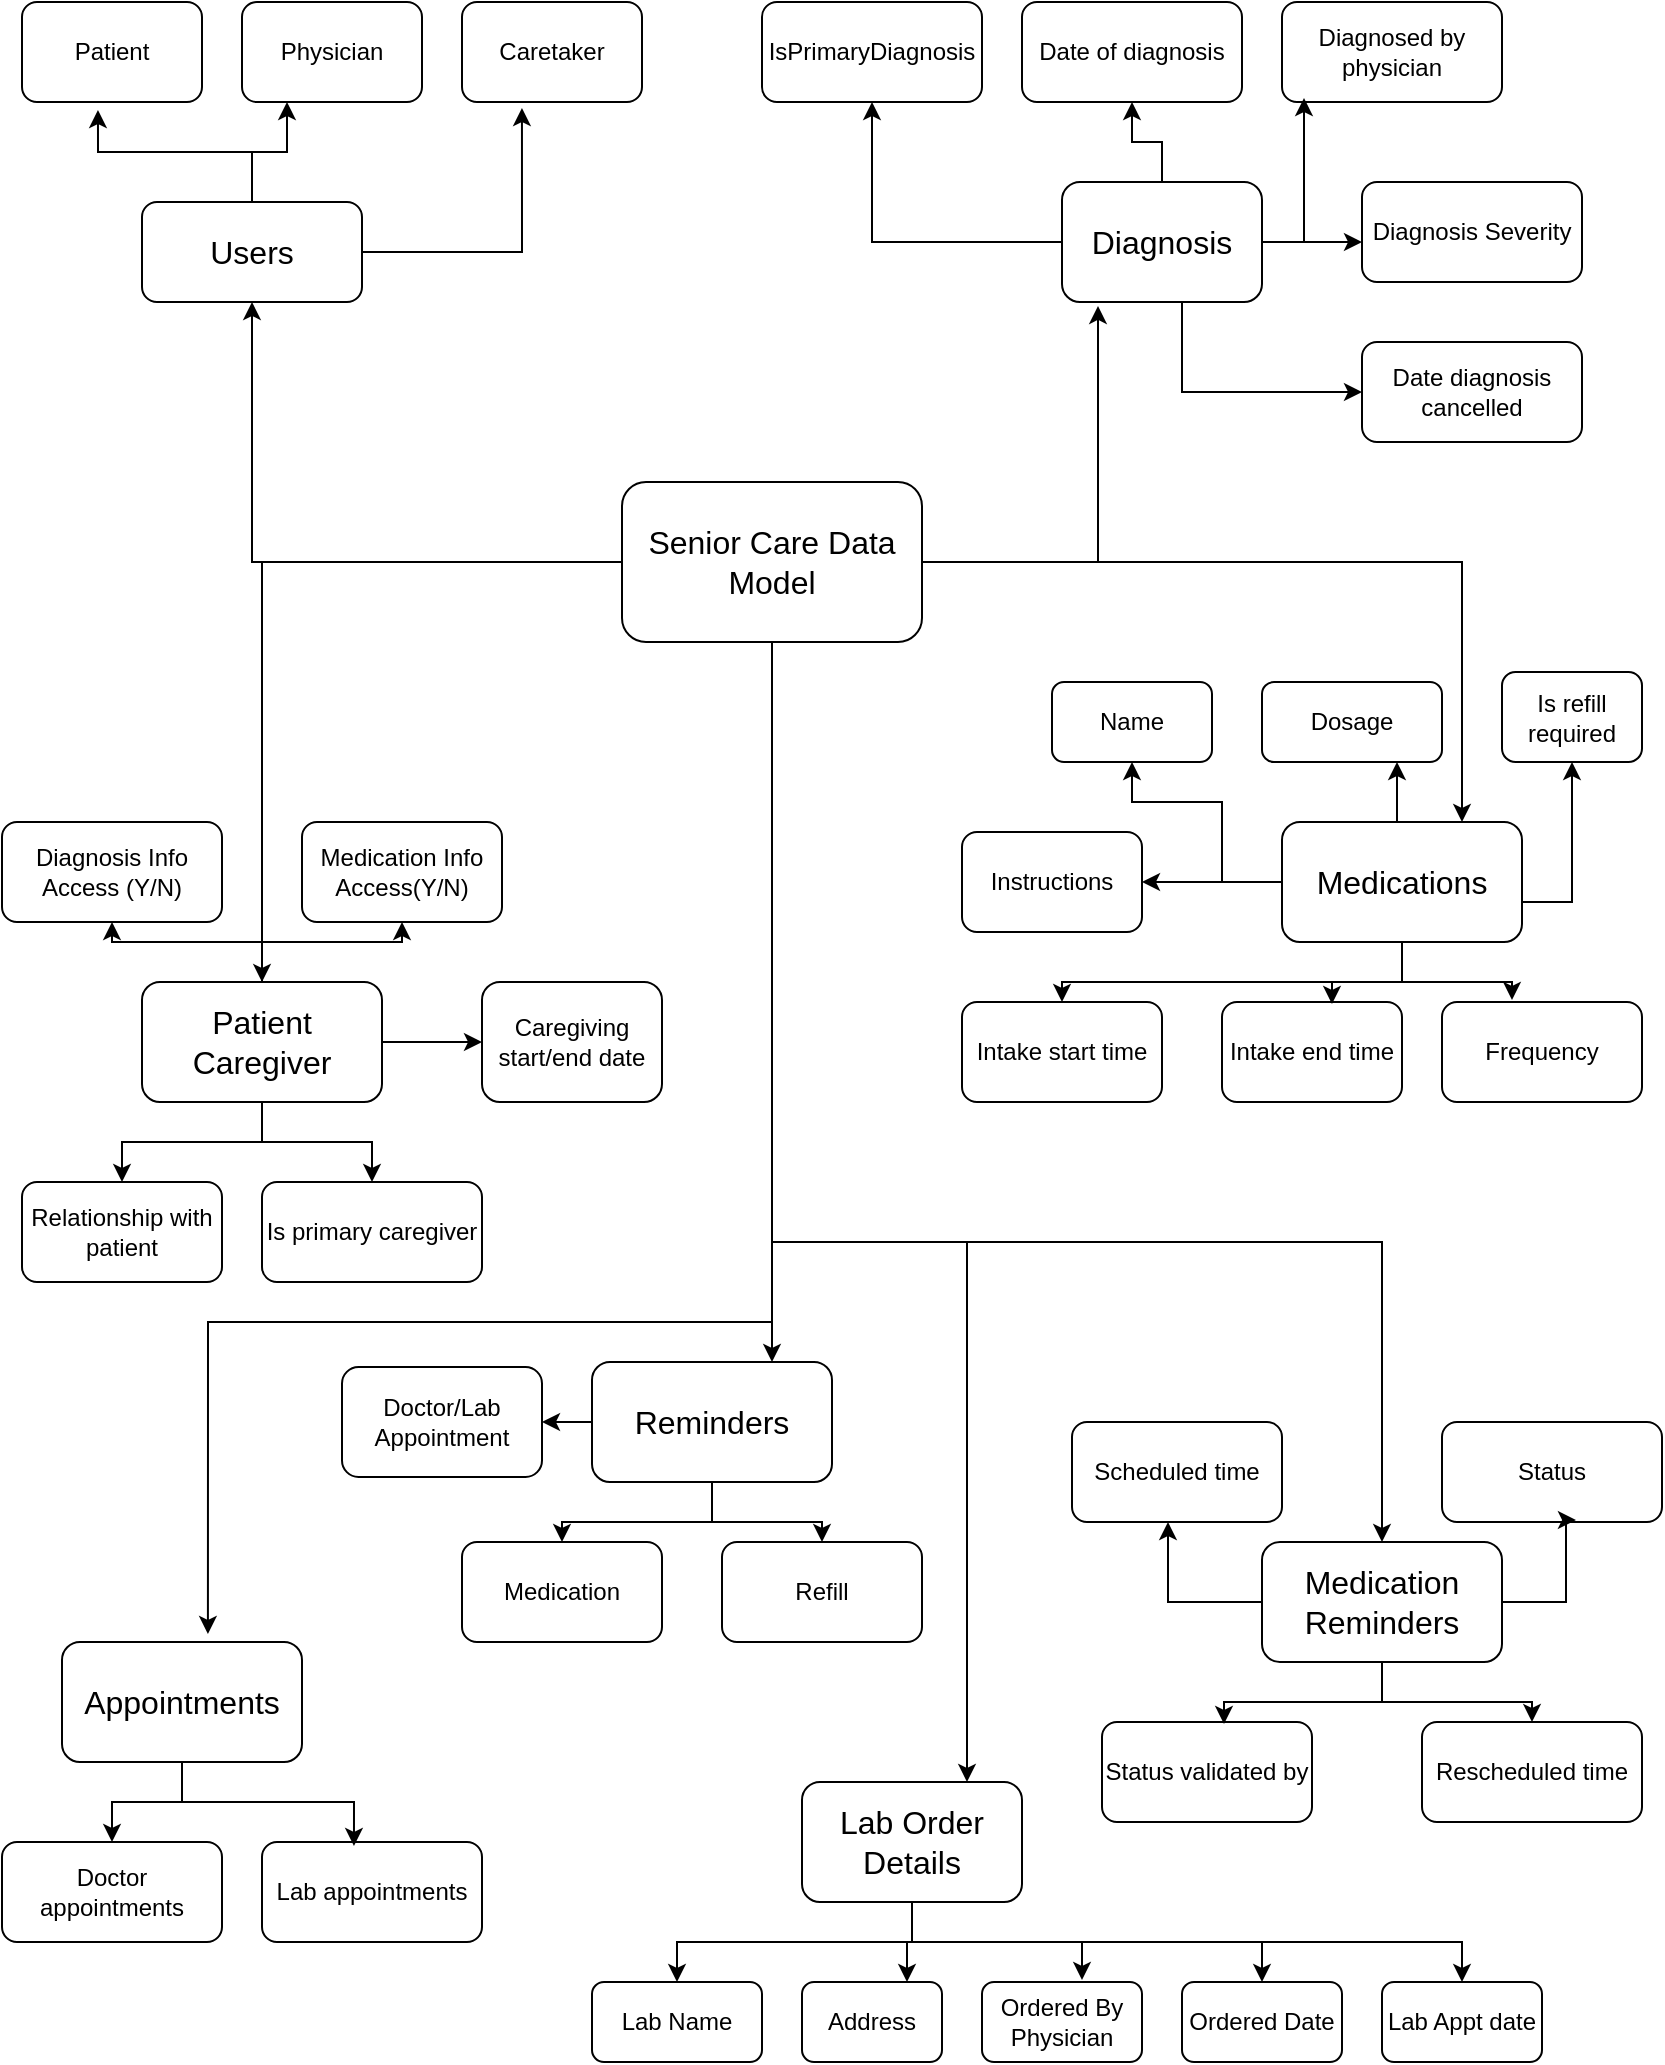 <mxfile version="24.6.4" type="github">
  <diagram name="Page-1" id="c8FxS6cVeipmENtJdd52">
    <mxGraphModel dx="1981" dy="1057" grid="1" gridSize="10" guides="1" tooltips="1" connect="1" arrows="1" fold="1" page="1" pageScale="1" pageWidth="850" pageHeight="1100" math="0" shadow="0">
      <root>
        <mxCell id="0" />
        <mxCell id="1" parent="0" />
        <mxCell id="24G2LlNa-_oyBwP8V9sJ-55" style="edgeStyle=orthogonalEdgeStyle;rounded=0;orthogonalLoop=1;jettySize=auto;html=1;entryX=0.5;entryY=1;entryDx=0;entryDy=0;" edge="1" parent="1" source="24G2LlNa-_oyBwP8V9sJ-1" target="24G2LlNa-_oyBwP8V9sJ-2">
          <mxGeometry relative="1" as="geometry" />
        </mxCell>
        <mxCell id="24G2LlNa-_oyBwP8V9sJ-57" style="edgeStyle=orthogonalEdgeStyle;rounded=0;orthogonalLoop=1;jettySize=auto;html=1;entryX=0.75;entryY=0;entryDx=0;entryDy=0;" edge="1" parent="1" source="24G2LlNa-_oyBwP8V9sJ-1" target="24G2LlNa-_oyBwP8V9sJ-18">
          <mxGeometry relative="1" as="geometry" />
        </mxCell>
        <mxCell id="24G2LlNa-_oyBwP8V9sJ-58" style="edgeStyle=orthogonalEdgeStyle;rounded=0;orthogonalLoop=1;jettySize=auto;html=1;entryX=0.5;entryY=0;entryDx=0;entryDy=0;" edge="1" parent="1" source="24G2LlNa-_oyBwP8V9sJ-1" target="24G2LlNa-_oyBwP8V9sJ-12">
          <mxGeometry relative="1" as="geometry" />
        </mxCell>
        <mxCell id="24G2LlNa-_oyBwP8V9sJ-59" style="edgeStyle=orthogonalEdgeStyle;rounded=0;orthogonalLoop=1;jettySize=auto;html=1;entryX=0.75;entryY=0;entryDx=0;entryDy=0;" edge="1" parent="1" source="24G2LlNa-_oyBwP8V9sJ-1" target="24G2LlNa-_oyBwP8V9sJ-35">
          <mxGeometry relative="1" as="geometry" />
        </mxCell>
        <mxCell id="24G2LlNa-_oyBwP8V9sJ-60" style="edgeStyle=orthogonalEdgeStyle;rounded=0;orthogonalLoop=1;jettySize=auto;html=1;" edge="1" parent="1" source="24G2LlNa-_oyBwP8V9sJ-1" target="24G2LlNa-_oyBwP8V9sJ-27">
          <mxGeometry relative="1" as="geometry">
            <Array as="points">
              <mxPoint x="395" y="680" />
              <mxPoint x="700" y="680" />
            </Array>
          </mxGeometry>
        </mxCell>
        <mxCell id="24G2LlNa-_oyBwP8V9sJ-83" style="edgeStyle=orthogonalEdgeStyle;rounded=0;orthogonalLoop=1;jettySize=auto;html=1;entryX=0.75;entryY=0;entryDx=0;entryDy=0;" edge="1" parent="1" source="24G2LlNa-_oyBwP8V9sJ-1" target="24G2LlNa-_oyBwP8V9sJ-77">
          <mxGeometry relative="1" as="geometry">
            <Array as="points">
              <mxPoint x="395" y="680" />
              <mxPoint x="493" y="680" />
            </Array>
          </mxGeometry>
        </mxCell>
        <mxCell id="24G2LlNa-_oyBwP8V9sJ-1" value="&lt;font size=&quot;3&quot;&gt;Senior Care Data Model&lt;/font&gt;" style="rounded=1;whiteSpace=wrap;html=1;" vertex="1" parent="1">
          <mxGeometry x="320" y="300" width="150" height="80" as="geometry" />
        </mxCell>
        <mxCell id="24G2LlNa-_oyBwP8V9sJ-40" style="edgeStyle=orthogonalEdgeStyle;rounded=0;orthogonalLoop=1;jettySize=auto;html=1;entryX=0.25;entryY=1;entryDx=0;entryDy=0;" edge="1" parent="1" source="24G2LlNa-_oyBwP8V9sJ-2" target="24G2LlNa-_oyBwP8V9sJ-4">
          <mxGeometry relative="1" as="geometry" />
        </mxCell>
        <mxCell id="24G2LlNa-_oyBwP8V9sJ-2" value="&lt;font size=&quot;3&quot;&gt;Users&lt;/font&gt;" style="rounded=1;whiteSpace=wrap;html=1;" vertex="1" parent="1">
          <mxGeometry x="80" y="160" width="110" height="50" as="geometry" />
        </mxCell>
        <mxCell id="24G2LlNa-_oyBwP8V9sJ-3" value="Patient" style="rounded=1;whiteSpace=wrap;html=1;" vertex="1" parent="1">
          <mxGeometry x="20" y="60" width="90" height="50" as="geometry" />
        </mxCell>
        <mxCell id="24G2LlNa-_oyBwP8V9sJ-4" value="Physician" style="rounded=1;whiteSpace=wrap;html=1;" vertex="1" parent="1">
          <mxGeometry x="130" y="60" width="90" height="50" as="geometry" />
        </mxCell>
        <mxCell id="24G2LlNa-_oyBwP8V9sJ-5" value="Caretaker" style="rounded=1;whiteSpace=wrap;html=1;" vertex="1" parent="1">
          <mxGeometry x="240" y="60" width="90" height="50" as="geometry" />
        </mxCell>
        <mxCell id="24G2LlNa-_oyBwP8V9sJ-42" value="" style="edgeStyle=orthogonalEdgeStyle;rounded=0;orthogonalLoop=1;jettySize=auto;html=1;" edge="1" parent="1" source="24G2LlNa-_oyBwP8V9sJ-6" target="24G2LlNa-_oyBwP8V9sJ-8">
          <mxGeometry relative="1" as="geometry" />
        </mxCell>
        <mxCell id="24G2LlNa-_oyBwP8V9sJ-43" style="edgeStyle=orthogonalEdgeStyle;rounded=0;orthogonalLoop=1;jettySize=auto;html=1;entryX=0.5;entryY=1;entryDx=0;entryDy=0;" edge="1" parent="1" source="24G2LlNa-_oyBwP8V9sJ-6" target="24G2LlNa-_oyBwP8V9sJ-7">
          <mxGeometry relative="1" as="geometry" />
        </mxCell>
        <mxCell id="24G2LlNa-_oyBwP8V9sJ-47" style="edgeStyle=orthogonalEdgeStyle;rounded=0;orthogonalLoop=1;jettySize=auto;html=1;" edge="1" parent="1" source="24G2LlNa-_oyBwP8V9sJ-6" target="24G2LlNa-_oyBwP8V9sJ-11">
          <mxGeometry relative="1" as="geometry">
            <Array as="points">
              <mxPoint x="600" y="255" />
            </Array>
          </mxGeometry>
        </mxCell>
        <mxCell id="24G2LlNa-_oyBwP8V9sJ-6" value="&lt;font size=&quot;3&quot;&gt;Diagnosis&lt;/font&gt;" style="rounded=1;whiteSpace=wrap;html=1;" vertex="1" parent="1">
          <mxGeometry x="540" y="150" width="100" height="60" as="geometry" />
        </mxCell>
        <mxCell id="24G2LlNa-_oyBwP8V9sJ-7" value="IsPrimaryDiagnosis" style="rounded=1;whiteSpace=wrap;html=1;" vertex="1" parent="1">
          <mxGeometry x="390" y="60" width="110" height="50" as="geometry" />
        </mxCell>
        <mxCell id="24G2LlNa-_oyBwP8V9sJ-8" value="Date of diagnosis" style="rounded=1;whiteSpace=wrap;html=1;" vertex="1" parent="1">
          <mxGeometry x="520" y="60" width="110" height="50" as="geometry" />
        </mxCell>
        <mxCell id="24G2LlNa-_oyBwP8V9sJ-9" value="Diagnosed by physician" style="rounded=1;whiteSpace=wrap;html=1;" vertex="1" parent="1">
          <mxGeometry x="650" y="60" width="110" height="50" as="geometry" />
        </mxCell>
        <mxCell id="24G2LlNa-_oyBwP8V9sJ-10" value="Diagnosis Severity" style="rounded=1;whiteSpace=wrap;html=1;" vertex="1" parent="1">
          <mxGeometry x="690" y="150" width="110" height="50" as="geometry" />
        </mxCell>
        <mxCell id="24G2LlNa-_oyBwP8V9sJ-11" value="Date diagnosis cancelled" style="rounded=1;whiteSpace=wrap;html=1;" vertex="1" parent="1">
          <mxGeometry x="690" y="230" width="110" height="50" as="geometry" />
        </mxCell>
        <mxCell id="24G2LlNa-_oyBwP8V9sJ-62" style="edgeStyle=orthogonalEdgeStyle;rounded=0;orthogonalLoop=1;jettySize=auto;html=1;" edge="1" parent="1" source="24G2LlNa-_oyBwP8V9sJ-12" target="24G2LlNa-_oyBwP8V9sJ-15">
          <mxGeometry relative="1" as="geometry" />
        </mxCell>
        <mxCell id="24G2LlNa-_oyBwP8V9sJ-63" style="edgeStyle=orthogonalEdgeStyle;rounded=0;orthogonalLoop=1;jettySize=auto;html=1;entryX=0.5;entryY=0;entryDx=0;entryDy=0;" edge="1" parent="1" source="24G2LlNa-_oyBwP8V9sJ-12" target="24G2LlNa-_oyBwP8V9sJ-13">
          <mxGeometry relative="1" as="geometry" />
        </mxCell>
        <mxCell id="24G2LlNa-_oyBwP8V9sJ-64" style="edgeStyle=orthogonalEdgeStyle;rounded=0;orthogonalLoop=1;jettySize=auto;html=1;entryX=0.5;entryY=0;entryDx=0;entryDy=0;" edge="1" parent="1" source="24G2LlNa-_oyBwP8V9sJ-12" target="24G2LlNa-_oyBwP8V9sJ-14">
          <mxGeometry relative="1" as="geometry" />
        </mxCell>
        <mxCell id="24G2LlNa-_oyBwP8V9sJ-66" style="edgeStyle=orthogonalEdgeStyle;rounded=0;orthogonalLoop=1;jettySize=auto;html=1;entryDx=0;entryDy=0;" edge="1" parent="1" source="24G2LlNa-_oyBwP8V9sJ-12" target="24G2LlNa-_oyBwP8V9sJ-16">
          <mxGeometry relative="1" as="geometry" />
        </mxCell>
        <mxCell id="24G2LlNa-_oyBwP8V9sJ-67" style="edgeStyle=orthogonalEdgeStyle;rounded=0;orthogonalLoop=1;jettySize=auto;html=1;entryX=0.5;entryY=1;entryDx=0;entryDy=0;" edge="1" parent="1" source="24G2LlNa-_oyBwP8V9sJ-12" target="24G2LlNa-_oyBwP8V9sJ-17">
          <mxGeometry relative="1" as="geometry" />
        </mxCell>
        <mxCell id="24G2LlNa-_oyBwP8V9sJ-12" value="&lt;font size=&quot;3&quot;&gt;Patient Caregiver&lt;/font&gt;" style="rounded=1;whiteSpace=wrap;html=1;" vertex="1" parent="1">
          <mxGeometry x="80" y="550" width="120" height="60" as="geometry" />
        </mxCell>
        <mxCell id="24G2LlNa-_oyBwP8V9sJ-13" value="Relationship with patient" style="rounded=1;whiteSpace=wrap;html=1;" vertex="1" parent="1">
          <mxGeometry x="20" y="650" width="100" height="50" as="geometry" />
        </mxCell>
        <mxCell id="24G2LlNa-_oyBwP8V9sJ-14" value="Is primary caregiver" style="rounded=1;whiteSpace=wrap;html=1;" vertex="1" parent="1">
          <mxGeometry x="140" y="650" width="110" height="50" as="geometry" />
        </mxCell>
        <mxCell id="24G2LlNa-_oyBwP8V9sJ-15" value="Caregiving start/end date" style="rounded=1;whiteSpace=wrap;html=1;" vertex="1" parent="1">
          <mxGeometry x="250" y="550" width="90" height="60" as="geometry" />
        </mxCell>
        <mxCell id="24G2LlNa-_oyBwP8V9sJ-16" value="Diagnosis Info Access (Y/N)" style="rounded=1;whiteSpace=wrap;html=1;" vertex="1" parent="1">
          <mxGeometry x="10" y="470" width="110" height="50" as="geometry" />
        </mxCell>
        <mxCell id="24G2LlNa-_oyBwP8V9sJ-17" value="Medication Info Access(Y/N)" style="rounded=1;whiteSpace=wrap;html=1;" vertex="1" parent="1">
          <mxGeometry x="160" y="470" width="100" height="50" as="geometry" />
        </mxCell>
        <mxCell id="24G2LlNa-_oyBwP8V9sJ-48" style="edgeStyle=orthogonalEdgeStyle;rounded=0;orthogonalLoop=1;jettySize=auto;html=1;exitX=0.5;exitY=0;exitDx=0;exitDy=0;entryX=0.75;entryY=1;entryDx=0;entryDy=0;" edge="1" parent="1" source="24G2LlNa-_oyBwP8V9sJ-18" target="24G2LlNa-_oyBwP8V9sJ-20">
          <mxGeometry relative="1" as="geometry" />
        </mxCell>
        <mxCell id="24G2LlNa-_oyBwP8V9sJ-50" style="edgeStyle=orthogonalEdgeStyle;rounded=0;orthogonalLoop=1;jettySize=auto;html=1;entryX=0.5;entryY=1;entryDx=0;entryDy=0;" edge="1" parent="1" source="24G2LlNa-_oyBwP8V9sJ-18" target="24G2LlNa-_oyBwP8V9sJ-19">
          <mxGeometry relative="1" as="geometry">
            <Array as="points">
              <mxPoint x="620" y="500" />
              <mxPoint x="620" y="460" />
              <mxPoint x="575" y="460" />
            </Array>
          </mxGeometry>
        </mxCell>
        <mxCell id="24G2LlNa-_oyBwP8V9sJ-54" style="edgeStyle=orthogonalEdgeStyle;rounded=0;orthogonalLoop=1;jettySize=auto;html=1;" edge="1" parent="1" source="24G2LlNa-_oyBwP8V9sJ-18" target="24G2LlNa-_oyBwP8V9sJ-21">
          <mxGeometry relative="1" as="geometry">
            <Array as="points">
              <mxPoint x="710" y="550" />
              <mxPoint x="540" y="550" />
            </Array>
          </mxGeometry>
        </mxCell>
        <mxCell id="24G2LlNa-_oyBwP8V9sJ-18" value="&lt;font style=&quot;font-size: 16px;&quot;&gt;Medications&lt;/font&gt;" style="rounded=1;whiteSpace=wrap;html=1;" vertex="1" parent="1">
          <mxGeometry x="650" y="470" width="120" height="60" as="geometry" />
        </mxCell>
        <mxCell id="24G2LlNa-_oyBwP8V9sJ-19" value="Name" style="rounded=1;whiteSpace=wrap;html=1;" vertex="1" parent="1">
          <mxGeometry x="535" y="400" width="80" height="40" as="geometry" />
        </mxCell>
        <mxCell id="24G2LlNa-_oyBwP8V9sJ-20" value="Dosage" style="rounded=1;whiteSpace=wrap;html=1;" vertex="1" parent="1">
          <mxGeometry x="640" y="400" width="90" height="40" as="geometry" />
        </mxCell>
        <mxCell id="24G2LlNa-_oyBwP8V9sJ-21" value="Intake start time" style="rounded=1;whiteSpace=wrap;html=1;" vertex="1" parent="1">
          <mxGeometry x="490" y="560" width="100" height="50" as="geometry" />
        </mxCell>
        <mxCell id="24G2LlNa-_oyBwP8V9sJ-22" value="Intake end time" style="rounded=1;whiteSpace=wrap;html=1;" vertex="1" parent="1">
          <mxGeometry x="620" y="560" width="90" height="50" as="geometry" />
        </mxCell>
        <mxCell id="24G2LlNa-_oyBwP8V9sJ-23" value="Frequency" style="rounded=1;whiteSpace=wrap;html=1;" vertex="1" parent="1">
          <mxGeometry x="730" y="560" width="100" height="50" as="geometry" />
        </mxCell>
        <mxCell id="24G2LlNa-_oyBwP8V9sJ-24" value="Instructions" style="rounded=1;whiteSpace=wrap;html=1;" vertex="1" parent="1">
          <mxGeometry x="490" y="475" width="90" height="50" as="geometry" />
        </mxCell>
        <mxCell id="24G2LlNa-_oyBwP8V9sJ-25" value="Is refill required" style="rounded=1;whiteSpace=wrap;html=1;" vertex="1" parent="1">
          <mxGeometry x="760" y="395" width="70" height="45" as="geometry" />
        </mxCell>
        <mxCell id="24G2LlNa-_oyBwP8V9sJ-73" style="edgeStyle=orthogonalEdgeStyle;rounded=0;orthogonalLoop=1;jettySize=auto;html=1;entryDx=0;entryDy=0;" edge="1" parent="1" source="24G2LlNa-_oyBwP8V9sJ-27" target="24G2LlNa-_oyBwP8V9sJ-31">
          <mxGeometry relative="1" as="geometry">
            <Array as="points">
              <mxPoint x="593" y="860" />
            </Array>
          </mxGeometry>
        </mxCell>
        <mxCell id="24G2LlNa-_oyBwP8V9sJ-76" style="edgeStyle=orthogonalEdgeStyle;rounded=0;orthogonalLoop=1;jettySize=auto;html=1;entryX=0.5;entryY=0;entryDx=0;entryDy=0;" edge="1" parent="1" source="24G2LlNa-_oyBwP8V9sJ-27" target="24G2LlNa-_oyBwP8V9sJ-34">
          <mxGeometry relative="1" as="geometry" />
        </mxCell>
        <mxCell id="24G2LlNa-_oyBwP8V9sJ-27" value="&lt;font size=&quot;3&quot;&gt;Medication Reminders&lt;/font&gt;" style="rounded=1;whiteSpace=wrap;html=1;" vertex="1" parent="1">
          <mxGeometry x="640" y="830" width="120" height="60" as="geometry" />
        </mxCell>
        <mxCell id="24G2LlNa-_oyBwP8V9sJ-71" style="edgeStyle=orthogonalEdgeStyle;rounded=0;orthogonalLoop=1;jettySize=auto;html=1;entryX=0.5;entryY=0;entryDx=0;entryDy=0;" edge="1" parent="1" source="24G2LlNa-_oyBwP8V9sJ-28" target="24G2LlNa-_oyBwP8V9sJ-29">
          <mxGeometry relative="1" as="geometry" />
        </mxCell>
        <mxCell id="24G2LlNa-_oyBwP8V9sJ-28" value="&lt;font size=&quot;3&quot;&gt;Appointments&lt;/font&gt;" style="rounded=1;whiteSpace=wrap;html=1;" vertex="1" parent="1">
          <mxGeometry x="40" y="880" width="120" height="60" as="geometry" />
        </mxCell>
        <mxCell id="24G2LlNa-_oyBwP8V9sJ-29" value="Doctor appointments" style="rounded=1;whiteSpace=wrap;html=1;" vertex="1" parent="1">
          <mxGeometry x="10" y="980" width="110" height="50" as="geometry" />
        </mxCell>
        <mxCell id="24G2LlNa-_oyBwP8V9sJ-30" value="Lab appointments" style="rounded=1;whiteSpace=wrap;html=1;" vertex="1" parent="1">
          <mxGeometry x="140" y="980" width="110" height="50" as="geometry" />
        </mxCell>
        <mxCell id="24G2LlNa-_oyBwP8V9sJ-31" value="Scheduled time" style="rounded=1;whiteSpace=wrap;html=1;" vertex="1" parent="1">
          <mxGeometry x="545" y="770" width="105" height="50" as="geometry" />
        </mxCell>
        <mxCell id="24G2LlNa-_oyBwP8V9sJ-32" value="Status" style="rounded=1;whiteSpace=wrap;html=1;" vertex="1" parent="1">
          <mxGeometry x="730" y="770" width="110" height="50" as="geometry" />
        </mxCell>
        <mxCell id="24G2LlNa-_oyBwP8V9sJ-33" value="Status validated by" style="rounded=1;whiteSpace=wrap;html=1;" vertex="1" parent="1">
          <mxGeometry x="560" y="920" width="105" height="50" as="geometry" />
        </mxCell>
        <mxCell id="24G2LlNa-_oyBwP8V9sJ-34" value="Rescheduled time" style="rounded=1;whiteSpace=wrap;html=1;" vertex="1" parent="1">
          <mxGeometry x="720" y="920" width="110" height="50" as="geometry" />
        </mxCell>
        <mxCell id="24G2LlNa-_oyBwP8V9sJ-68" style="edgeStyle=orthogonalEdgeStyle;rounded=0;orthogonalLoop=1;jettySize=auto;html=1;entryX=1;entryY=0.5;entryDx=0;entryDy=0;" edge="1" parent="1" source="24G2LlNa-_oyBwP8V9sJ-35" target="24G2LlNa-_oyBwP8V9sJ-38">
          <mxGeometry relative="1" as="geometry" />
        </mxCell>
        <mxCell id="24G2LlNa-_oyBwP8V9sJ-69" style="edgeStyle=orthogonalEdgeStyle;rounded=0;orthogonalLoop=1;jettySize=auto;html=1;entryX=0.5;entryY=0;entryDx=0;entryDy=0;" edge="1" parent="1" source="24G2LlNa-_oyBwP8V9sJ-35" target="24G2LlNa-_oyBwP8V9sJ-36">
          <mxGeometry relative="1" as="geometry" />
        </mxCell>
        <mxCell id="24G2LlNa-_oyBwP8V9sJ-70" style="edgeStyle=orthogonalEdgeStyle;rounded=0;orthogonalLoop=1;jettySize=auto;html=1;entryX=0.5;entryY=0;entryDx=0;entryDy=0;" edge="1" parent="1" source="24G2LlNa-_oyBwP8V9sJ-35" target="24G2LlNa-_oyBwP8V9sJ-37">
          <mxGeometry relative="1" as="geometry" />
        </mxCell>
        <mxCell id="24G2LlNa-_oyBwP8V9sJ-35" value="&lt;font size=&quot;3&quot;&gt;Reminders&lt;/font&gt;" style="rounded=1;whiteSpace=wrap;html=1;" vertex="1" parent="1">
          <mxGeometry x="305" y="740" width="120" height="60" as="geometry" />
        </mxCell>
        <mxCell id="24G2LlNa-_oyBwP8V9sJ-36" value="Medication" style="rounded=1;whiteSpace=wrap;html=1;" vertex="1" parent="1">
          <mxGeometry x="240" y="830" width="100" height="50" as="geometry" />
        </mxCell>
        <mxCell id="24G2LlNa-_oyBwP8V9sJ-37" value="Refill" style="rounded=1;whiteSpace=wrap;html=1;" vertex="1" parent="1">
          <mxGeometry x="370" y="830" width="100" height="50" as="geometry" />
        </mxCell>
        <mxCell id="24G2LlNa-_oyBwP8V9sJ-38" value="Doctor/Lab Appointment" style="rounded=1;whiteSpace=wrap;html=1;" vertex="1" parent="1">
          <mxGeometry x="180" y="742.5" width="100" height="55" as="geometry" />
        </mxCell>
        <mxCell id="24G2LlNa-_oyBwP8V9sJ-39" style="edgeStyle=orthogonalEdgeStyle;rounded=0;orthogonalLoop=1;jettySize=auto;html=1;entryX=0.422;entryY=1.08;entryDx=0;entryDy=0;entryPerimeter=0;" edge="1" parent="1" source="24G2LlNa-_oyBwP8V9sJ-2" target="24G2LlNa-_oyBwP8V9sJ-3">
          <mxGeometry relative="1" as="geometry" />
        </mxCell>
        <mxCell id="24G2LlNa-_oyBwP8V9sJ-41" style="edgeStyle=orthogonalEdgeStyle;rounded=0;orthogonalLoop=1;jettySize=auto;html=1;entryX=0.333;entryY=1.06;entryDx=0;entryDy=0;entryPerimeter=0;" edge="1" parent="1" source="24G2LlNa-_oyBwP8V9sJ-2" target="24G2LlNa-_oyBwP8V9sJ-5">
          <mxGeometry relative="1" as="geometry" />
        </mxCell>
        <mxCell id="24G2LlNa-_oyBwP8V9sJ-44" style="edgeStyle=orthogonalEdgeStyle;rounded=0;orthogonalLoop=1;jettySize=auto;html=1;" edge="1" parent="1" source="24G2LlNa-_oyBwP8V9sJ-6">
          <mxGeometry relative="1" as="geometry">
            <mxPoint x="690" y="180" as="targetPoint" />
          </mxGeometry>
        </mxCell>
        <mxCell id="24G2LlNa-_oyBwP8V9sJ-45" style="edgeStyle=orthogonalEdgeStyle;rounded=0;orthogonalLoop=1;jettySize=auto;html=1;entryX=0.1;entryY=0.96;entryDx=0;entryDy=0;entryPerimeter=0;" edge="1" parent="1" source="24G2LlNa-_oyBwP8V9sJ-6" target="24G2LlNa-_oyBwP8V9sJ-9">
          <mxGeometry relative="1" as="geometry" />
        </mxCell>
        <mxCell id="24G2LlNa-_oyBwP8V9sJ-49" style="edgeStyle=orthogonalEdgeStyle;rounded=0;orthogonalLoop=1;jettySize=auto;html=1;entryDx=0;entryDy=0;entryPerimeter=0;" edge="1" parent="1" source="24G2LlNa-_oyBwP8V9sJ-18" target="24G2LlNa-_oyBwP8V9sJ-24">
          <mxGeometry relative="1" as="geometry" />
        </mxCell>
        <mxCell id="24G2LlNa-_oyBwP8V9sJ-51" style="edgeStyle=orthogonalEdgeStyle;rounded=0;orthogonalLoop=1;jettySize=auto;html=1;entryDx=0;entryDy=0;entryPerimeter=0;" edge="1" parent="1" source="24G2LlNa-_oyBwP8V9sJ-18" target="24G2LlNa-_oyBwP8V9sJ-25">
          <mxGeometry relative="1" as="geometry">
            <Array as="points">
              <mxPoint x="795" y="510" />
            </Array>
          </mxGeometry>
        </mxCell>
        <mxCell id="24G2LlNa-_oyBwP8V9sJ-52" style="edgeStyle=orthogonalEdgeStyle;rounded=0;orthogonalLoop=1;jettySize=auto;html=1;entryX=0.611;entryY=0.02;entryDx=0;entryDy=0;entryPerimeter=0;" edge="1" parent="1" source="24G2LlNa-_oyBwP8V9sJ-18" target="24G2LlNa-_oyBwP8V9sJ-22">
          <mxGeometry relative="1" as="geometry" />
        </mxCell>
        <mxCell id="24G2LlNa-_oyBwP8V9sJ-53" style="edgeStyle=orthogonalEdgeStyle;rounded=0;orthogonalLoop=1;jettySize=auto;html=1;entryX=0.35;entryY=-0.02;entryDx=0;entryDy=0;entryPerimeter=0;" edge="1" parent="1" source="24G2LlNa-_oyBwP8V9sJ-18" target="24G2LlNa-_oyBwP8V9sJ-23">
          <mxGeometry relative="1" as="geometry" />
        </mxCell>
        <mxCell id="24G2LlNa-_oyBwP8V9sJ-56" style="edgeStyle=orthogonalEdgeStyle;rounded=0;orthogonalLoop=1;jettySize=auto;html=1;entryX=0.18;entryY=1.033;entryDx=0;entryDy=0;entryPerimeter=0;" edge="1" parent="1" source="24G2LlNa-_oyBwP8V9sJ-1" target="24G2LlNa-_oyBwP8V9sJ-6">
          <mxGeometry relative="1" as="geometry" />
        </mxCell>
        <mxCell id="24G2LlNa-_oyBwP8V9sJ-61" style="edgeStyle=orthogonalEdgeStyle;rounded=0;orthogonalLoop=1;jettySize=auto;html=1;entryX=0.608;entryY=-0.067;entryDx=0;entryDy=0;entryPerimeter=0;" edge="1" parent="1" source="24G2LlNa-_oyBwP8V9sJ-1" target="24G2LlNa-_oyBwP8V9sJ-28">
          <mxGeometry relative="1" as="geometry">
            <Array as="points">
              <mxPoint x="395" y="720" />
              <mxPoint x="113" y="720" />
            </Array>
          </mxGeometry>
        </mxCell>
        <mxCell id="24G2LlNa-_oyBwP8V9sJ-72" style="edgeStyle=orthogonalEdgeStyle;rounded=0;orthogonalLoop=1;jettySize=auto;html=1;entryX=0.418;entryY=0.04;entryDx=0;entryDy=0;entryPerimeter=0;" edge="1" parent="1" source="24G2LlNa-_oyBwP8V9sJ-28" target="24G2LlNa-_oyBwP8V9sJ-30">
          <mxGeometry relative="1" as="geometry" />
        </mxCell>
        <mxCell id="24G2LlNa-_oyBwP8V9sJ-74" style="edgeStyle=orthogonalEdgeStyle;rounded=0;orthogonalLoop=1;jettySize=auto;html=1;entryX=0.609;entryY=0.98;entryDx=0;entryDy=0;entryPerimeter=0;" edge="1" parent="1" source="24G2LlNa-_oyBwP8V9sJ-27" target="24G2LlNa-_oyBwP8V9sJ-32">
          <mxGeometry relative="1" as="geometry">
            <Array as="points">
              <mxPoint x="792" y="860" />
            </Array>
          </mxGeometry>
        </mxCell>
        <mxCell id="24G2LlNa-_oyBwP8V9sJ-85" style="edgeStyle=orthogonalEdgeStyle;rounded=0;orthogonalLoop=1;jettySize=auto;html=1;entryX=0.5;entryY=0;entryDx=0;entryDy=0;" edge="1" parent="1" source="24G2LlNa-_oyBwP8V9sJ-77" target="24G2LlNa-_oyBwP8V9sJ-78">
          <mxGeometry relative="1" as="geometry">
            <Array as="points">
              <mxPoint x="465" y="1030" />
              <mxPoint x="348" y="1030" />
            </Array>
          </mxGeometry>
        </mxCell>
        <mxCell id="24G2LlNa-_oyBwP8V9sJ-86" style="edgeStyle=orthogonalEdgeStyle;rounded=0;orthogonalLoop=1;jettySize=auto;html=1;entryX=0.75;entryY=0;entryDx=0;entryDy=0;" edge="1" parent="1" source="24G2LlNa-_oyBwP8V9sJ-77" target="24G2LlNa-_oyBwP8V9sJ-79">
          <mxGeometry relative="1" as="geometry" />
        </mxCell>
        <mxCell id="24G2LlNa-_oyBwP8V9sJ-88" style="edgeStyle=orthogonalEdgeStyle;rounded=0;orthogonalLoop=1;jettySize=auto;html=1;entryX=0.5;entryY=0;entryDx=0;entryDy=0;" edge="1" parent="1" source="24G2LlNa-_oyBwP8V9sJ-77" target="24G2LlNa-_oyBwP8V9sJ-81">
          <mxGeometry relative="1" as="geometry">
            <Array as="points">
              <mxPoint x="465" y="1030" />
              <mxPoint x="640" y="1030" />
            </Array>
          </mxGeometry>
        </mxCell>
        <mxCell id="24G2LlNa-_oyBwP8V9sJ-89" style="edgeStyle=orthogonalEdgeStyle;rounded=0;orthogonalLoop=1;jettySize=auto;html=1;" edge="1" parent="1" source="24G2LlNa-_oyBwP8V9sJ-77" target="24G2LlNa-_oyBwP8V9sJ-82">
          <mxGeometry relative="1" as="geometry">
            <Array as="points">
              <mxPoint x="465" y="1030" />
              <mxPoint x="740" y="1030" />
            </Array>
          </mxGeometry>
        </mxCell>
        <mxCell id="24G2LlNa-_oyBwP8V9sJ-77" value="&lt;font size=&quot;3&quot;&gt;Lab Order Details&lt;/font&gt;" style="rounded=1;whiteSpace=wrap;html=1;" vertex="1" parent="1">
          <mxGeometry x="410" y="950" width="110" height="60" as="geometry" />
        </mxCell>
        <mxCell id="24G2LlNa-_oyBwP8V9sJ-78" value="Lab Name" style="rounded=1;whiteSpace=wrap;html=1;" vertex="1" parent="1">
          <mxGeometry x="305" y="1050" width="85" height="40" as="geometry" />
        </mxCell>
        <mxCell id="24G2LlNa-_oyBwP8V9sJ-79" value="Address" style="rounded=1;whiteSpace=wrap;html=1;" vertex="1" parent="1">
          <mxGeometry x="410" y="1050" width="70" height="40" as="geometry" />
        </mxCell>
        <mxCell id="24G2LlNa-_oyBwP8V9sJ-80" value="Ordered By Physician" style="rounded=1;whiteSpace=wrap;html=1;" vertex="1" parent="1">
          <mxGeometry x="500" y="1050" width="80" height="40" as="geometry" />
        </mxCell>
        <mxCell id="24G2LlNa-_oyBwP8V9sJ-81" value="Ordered Date" style="rounded=1;whiteSpace=wrap;html=1;" vertex="1" parent="1">
          <mxGeometry x="600" y="1050" width="80" height="40" as="geometry" />
        </mxCell>
        <mxCell id="24G2LlNa-_oyBwP8V9sJ-82" value="Lab Appt date" style="rounded=1;whiteSpace=wrap;html=1;" vertex="1" parent="1">
          <mxGeometry x="700" y="1050" width="80" height="40" as="geometry" />
        </mxCell>
        <mxCell id="24G2LlNa-_oyBwP8V9sJ-84" style="edgeStyle=orthogonalEdgeStyle;rounded=0;orthogonalLoop=1;jettySize=auto;html=1;entryX=0.581;entryY=0.02;entryDx=0;entryDy=0;entryPerimeter=0;" edge="1" parent="1" source="24G2LlNa-_oyBwP8V9sJ-27" target="24G2LlNa-_oyBwP8V9sJ-33">
          <mxGeometry relative="1" as="geometry" />
        </mxCell>
        <mxCell id="24G2LlNa-_oyBwP8V9sJ-87" style="edgeStyle=orthogonalEdgeStyle;rounded=0;orthogonalLoop=1;jettySize=auto;html=1;entryX=0.625;entryY=-0.025;entryDx=0;entryDy=0;entryPerimeter=0;" edge="1" parent="1" source="24G2LlNa-_oyBwP8V9sJ-77" target="24G2LlNa-_oyBwP8V9sJ-80">
          <mxGeometry relative="1" as="geometry" />
        </mxCell>
      </root>
    </mxGraphModel>
  </diagram>
</mxfile>
